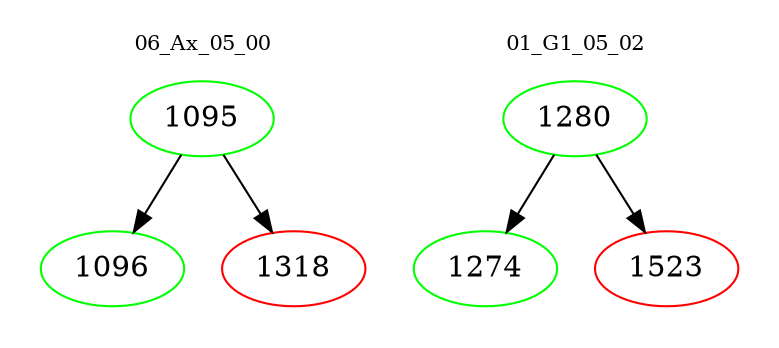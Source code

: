 digraph{
subgraph cluster_0 {
color = white
label = "06_Ax_05_00";
fontsize=10;
T0_1095 [label="1095", color="green"]
T0_1095 -> T0_1096 [color="black"]
T0_1096 [label="1096", color="green"]
T0_1095 -> T0_1318 [color="black"]
T0_1318 [label="1318", color="red"]
}
subgraph cluster_1 {
color = white
label = "01_G1_05_02";
fontsize=10;
T1_1280 [label="1280", color="green"]
T1_1280 -> T1_1274 [color="black"]
T1_1274 [label="1274", color="green"]
T1_1280 -> T1_1523 [color="black"]
T1_1523 [label="1523", color="red"]
}
}
